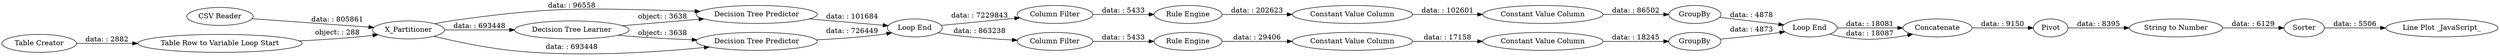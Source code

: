digraph {
	"-4570083320206650241_1" [label="CSV Reader"]
	"-4570083320206650241_22" [label="Table Row to Variable Loop Start"]
	"-4570083320206650241_13" [label="Column Filter"]
	"-4570083320206650241_27" [label="Rule Engine"]
	"-4570083320206650241_17" [label="Constant Value Column"]
	"-4570083320206650241_4" [label="Decision Tree Predictor"]
	"-4570083320206650241_30" [label=Concatenate]
	"-4570083320206650241_16" [label="Constant Value Column"]
	"-4570083320206650241_23" [label="Loop End"]
	"-4570083320206650241_12" [label="Loop End"]
	"-4570083320206650241_14" [label="Column Filter"]
	"-4570083320206650241_25" [label=Pivot]
	"-4570083320206650241_18" [label="Constant Value Column"]
	"-4570083320206650241_29" [label=GroupBy]
	"-4570083320206650241_34" [label="Line Plot _JavaScript_"]
	"-4570083320206650241_31" [label="String to Number"]
	"-4570083320206650241_15" [label="Constant Value Column"]
	"-4570083320206650241_20" [label="Rule Engine"]
	"-4570083320206650241_28" [label=GroupBy]
	"-4570083320206650241_33" [label=Sorter]
	"-4570083320206650241_11" [label="Decision Tree Predictor"]
	"-4570083320206650241_2" [label="Decision Tree Learner"]
	"-4570083320206650241_6" [label=X_Partitioner]
	"-4570083320206650241_21" [label="Table Creator"]
	"-4570083320206650241_20" -> "-4570083320206650241_15" [label="data: : 202623"]
	"-4570083320206650241_16" -> "-4570083320206650241_18" [label="data: : 17158"]
	"-4570083320206650241_27" -> "-4570083320206650241_16" [label="data: : 29406"]
	"-4570083320206650241_6" -> "-4570083320206650241_2" [label="data: : 693448"]
	"-4570083320206650241_33" -> "-4570083320206650241_34" [label="data: : 5506"]
	"-4570083320206650241_18" -> "-4570083320206650241_29" [label="data: : 18245"]
	"-4570083320206650241_6" -> "-4570083320206650241_11" [label="data: : 693448"]
	"-4570083320206650241_12" -> "-4570083320206650241_14" [label="data: : 863238"]
	"-4570083320206650241_2" -> "-4570083320206650241_4" [label="object: : 3638"]
	"-4570083320206650241_12" -> "-4570083320206650241_13" [label="data: : 7229843"]
	"-4570083320206650241_11" -> "-4570083320206650241_12" [label="data: : 726449"]
	"-4570083320206650241_25" -> "-4570083320206650241_31" [label="data: : 8395"]
	"-4570083320206650241_21" -> "-4570083320206650241_22" [label="data: : 2882"]
	"-4570083320206650241_4" -> "-4570083320206650241_12" [label="data: : 101684"]
	"-4570083320206650241_6" -> "-4570083320206650241_4" [label="data: : 96558"]
	"-4570083320206650241_14" -> "-4570083320206650241_27" [label="data: : 5433"]
	"-4570083320206650241_1" -> "-4570083320206650241_6" [label="data: : 805861"]
	"-4570083320206650241_22" -> "-4570083320206650241_6" [label="object: : 288"]
	"-4570083320206650241_23" -> "-4570083320206650241_30" [label="data: : 18081"]
	"-4570083320206650241_28" -> "-4570083320206650241_23" [label="data: : 4878"]
	"-4570083320206650241_30" -> "-4570083320206650241_25" [label="data: : 9150"]
	"-4570083320206650241_29" -> "-4570083320206650241_23" [label="data: : 4873"]
	"-4570083320206650241_13" -> "-4570083320206650241_20" [label="data: : 5433"]
	"-4570083320206650241_23" -> "-4570083320206650241_30" [label="data: : 18087"]
	"-4570083320206650241_31" -> "-4570083320206650241_33" [label="data: : 6129"]
	"-4570083320206650241_2" -> "-4570083320206650241_11" [label="object: : 3638"]
	"-4570083320206650241_17" -> "-4570083320206650241_28" [label="data: : 86502"]
	"-4570083320206650241_15" -> "-4570083320206650241_17" [label="data: : 102601"]
	rankdir=LR
}
